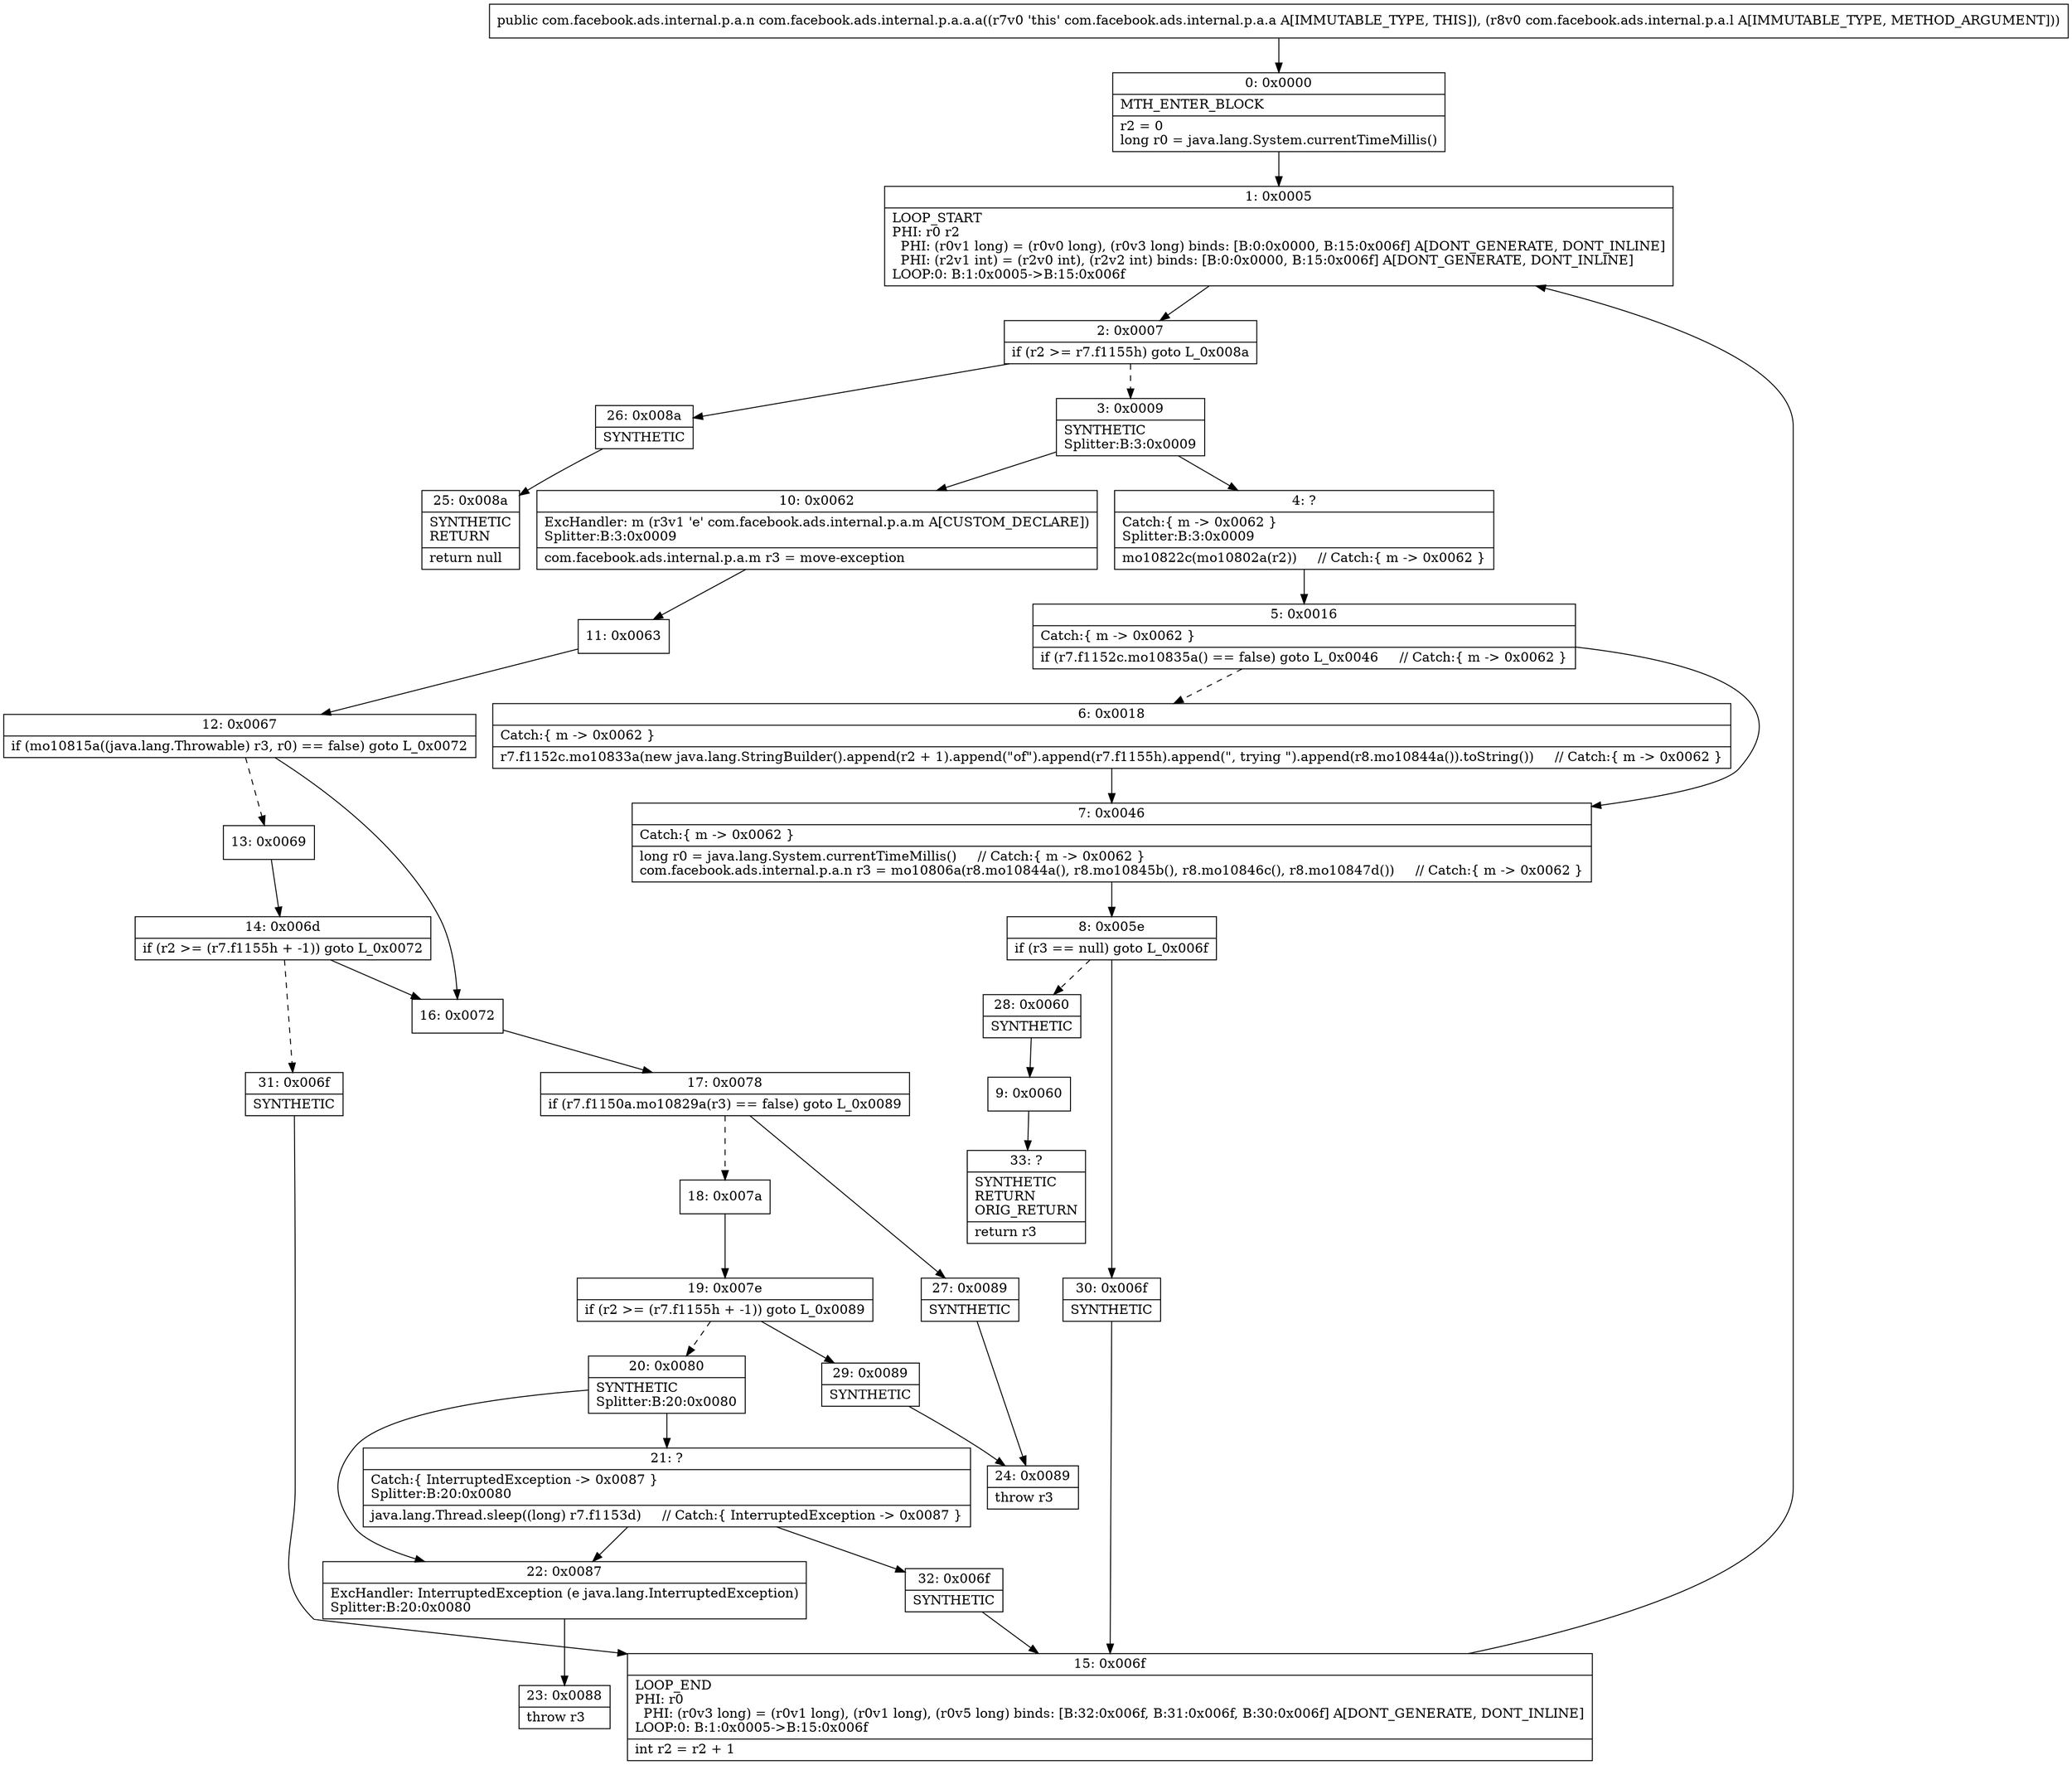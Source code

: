 digraph "CFG forcom.facebook.ads.internal.p.a.a.a(Lcom\/facebook\/ads\/internal\/p\/a\/l;)Lcom\/facebook\/ads\/internal\/p\/a\/n;" {
Node_0 [shape=record,label="{0\:\ 0x0000|MTH_ENTER_BLOCK\l|r2 = 0\llong r0 = java.lang.System.currentTimeMillis()\l}"];
Node_1 [shape=record,label="{1\:\ 0x0005|LOOP_START\lPHI: r0 r2 \l  PHI: (r0v1 long) = (r0v0 long), (r0v3 long) binds: [B:0:0x0000, B:15:0x006f] A[DONT_GENERATE, DONT_INLINE]\l  PHI: (r2v1 int) = (r2v0 int), (r2v2 int) binds: [B:0:0x0000, B:15:0x006f] A[DONT_GENERATE, DONT_INLINE]\lLOOP:0: B:1:0x0005\-\>B:15:0x006f\l}"];
Node_2 [shape=record,label="{2\:\ 0x0007|if (r2 \>= r7.f1155h) goto L_0x008a\l}"];
Node_3 [shape=record,label="{3\:\ 0x0009|SYNTHETIC\lSplitter:B:3:0x0009\l}"];
Node_4 [shape=record,label="{4\:\ ?|Catch:\{ m \-\> 0x0062 \}\lSplitter:B:3:0x0009\l|mo10822c(mo10802a(r2))     \/\/ Catch:\{ m \-\> 0x0062 \}\l}"];
Node_5 [shape=record,label="{5\:\ 0x0016|Catch:\{ m \-\> 0x0062 \}\l|if (r7.f1152c.mo10835a() == false) goto L_0x0046     \/\/ Catch:\{ m \-\> 0x0062 \}\l}"];
Node_6 [shape=record,label="{6\:\ 0x0018|Catch:\{ m \-\> 0x0062 \}\l|r7.f1152c.mo10833a(new java.lang.StringBuilder().append(r2 + 1).append(\"of\").append(r7.f1155h).append(\", trying \").append(r8.mo10844a()).toString())     \/\/ Catch:\{ m \-\> 0x0062 \}\l}"];
Node_7 [shape=record,label="{7\:\ 0x0046|Catch:\{ m \-\> 0x0062 \}\l|long r0 = java.lang.System.currentTimeMillis()     \/\/ Catch:\{ m \-\> 0x0062 \}\lcom.facebook.ads.internal.p.a.n r3 = mo10806a(r8.mo10844a(), r8.mo10845b(), r8.mo10846c(), r8.mo10847d())     \/\/ Catch:\{ m \-\> 0x0062 \}\l}"];
Node_8 [shape=record,label="{8\:\ 0x005e|if (r3 == null) goto L_0x006f\l}"];
Node_9 [shape=record,label="{9\:\ 0x0060}"];
Node_10 [shape=record,label="{10\:\ 0x0062|ExcHandler: m (r3v1 'e' com.facebook.ads.internal.p.a.m A[CUSTOM_DECLARE])\lSplitter:B:3:0x0009\l|com.facebook.ads.internal.p.a.m r3 = move\-exception\l}"];
Node_11 [shape=record,label="{11\:\ 0x0063}"];
Node_12 [shape=record,label="{12\:\ 0x0067|if (mo10815a((java.lang.Throwable) r3, r0) == false) goto L_0x0072\l}"];
Node_13 [shape=record,label="{13\:\ 0x0069}"];
Node_14 [shape=record,label="{14\:\ 0x006d|if (r2 \>= (r7.f1155h + \-1)) goto L_0x0072\l}"];
Node_15 [shape=record,label="{15\:\ 0x006f|LOOP_END\lPHI: r0 \l  PHI: (r0v3 long) = (r0v1 long), (r0v1 long), (r0v5 long) binds: [B:32:0x006f, B:31:0x006f, B:30:0x006f] A[DONT_GENERATE, DONT_INLINE]\lLOOP:0: B:1:0x0005\-\>B:15:0x006f\l|int r2 = r2 + 1\l}"];
Node_16 [shape=record,label="{16\:\ 0x0072}"];
Node_17 [shape=record,label="{17\:\ 0x0078|if (r7.f1150a.mo10829a(r3) == false) goto L_0x0089\l}"];
Node_18 [shape=record,label="{18\:\ 0x007a}"];
Node_19 [shape=record,label="{19\:\ 0x007e|if (r2 \>= (r7.f1155h + \-1)) goto L_0x0089\l}"];
Node_20 [shape=record,label="{20\:\ 0x0080|SYNTHETIC\lSplitter:B:20:0x0080\l}"];
Node_21 [shape=record,label="{21\:\ ?|Catch:\{ InterruptedException \-\> 0x0087 \}\lSplitter:B:20:0x0080\l|java.lang.Thread.sleep((long) r7.f1153d)     \/\/ Catch:\{ InterruptedException \-\> 0x0087 \}\l}"];
Node_22 [shape=record,label="{22\:\ 0x0087|ExcHandler: InterruptedException (e java.lang.InterruptedException)\lSplitter:B:20:0x0080\l}"];
Node_23 [shape=record,label="{23\:\ 0x0088|throw r3\l}"];
Node_24 [shape=record,label="{24\:\ 0x0089|throw r3\l}"];
Node_25 [shape=record,label="{25\:\ 0x008a|SYNTHETIC\lRETURN\l|return null\l}"];
Node_26 [shape=record,label="{26\:\ 0x008a|SYNTHETIC\l}"];
Node_27 [shape=record,label="{27\:\ 0x0089|SYNTHETIC\l}"];
Node_28 [shape=record,label="{28\:\ 0x0060|SYNTHETIC\l}"];
Node_29 [shape=record,label="{29\:\ 0x0089|SYNTHETIC\l}"];
Node_30 [shape=record,label="{30\:\ 0x006f|SYNTHETIC\l}"];
Node_31 [shape=record,label="{31\:\ 0x006f|SYNTHETIC\l}"];
Node_32 [shape=record,label="{32\:\ 0x006f|SYNTHETIC\l}"];
Node_33 [shape=record,label="{33\:\ ?|SYNTHETIC\lRETURN\lORIG_RETURN\l|return r3\l}"];
MethodNode[shape=record,label="{public com.facebook.ads.internal.p.a.n com.facebook.ads.internal.p.a.a.a((r7v0 'this' com.facebook.ads.internal.p.a.a A[IMMUTABLE_TYPE, THIS]), (r8v0 com.facebook.ads.internal.p.a.l A[IMMUTABLE_TYPE, METHOD_ARGUMENT])) }"];
MethodNode -> Node_0;
Node_0 -> Node_1;
Node_1 -> Node_2;
Node_2 -> Node_3[style=dashed];
Node_2 -> Node_26;
Node_3 -> Node_4;
Node_3 -> Node_10;
Node_4 -> Node_5;
Node_5 -> Node_6[style=dashed];
Node_5 -> Node_7;
Node_6 -> Node_7;
Node_7 -> Node_8;
Node_8 -> Node_28[style=dashed];
Node_8 -> Node_30;
Node_9 -> Node_33;
Node_10 -> Node_11;
Node_11 -> Node_12;
Node_12 -> Node_13[style=dashed];
Node_12 -> Node_16;
Node_13 -> Node_14;
Node_14 -> Node_16;
Node_14 -> Node_31[style=dashed];
Node_15 -> Node_1;
Node_16 -> Node_17;
Node_17 -> Node_18[style=dashed];
Node_17 -> Node_27;
Node_18 -> Node_19;
Node_19 -> Node_20[style=dashed];
Node_19 -> Node_29;
Node_20 -> Node_21;
Node_20 -> Node_22;
Node_21 -> Node_22;
Node_21 -> Node_32;
Node_22 -> Node_23;
Node_26 -> Node_25;
Node_27 -> Node_24;
Node_28 -> Node_9;
Node_29 -> Node_24;
Node_30 -> Node_15;
Node_31 -> Node_15;
Node_32 -> Node_15;
}

